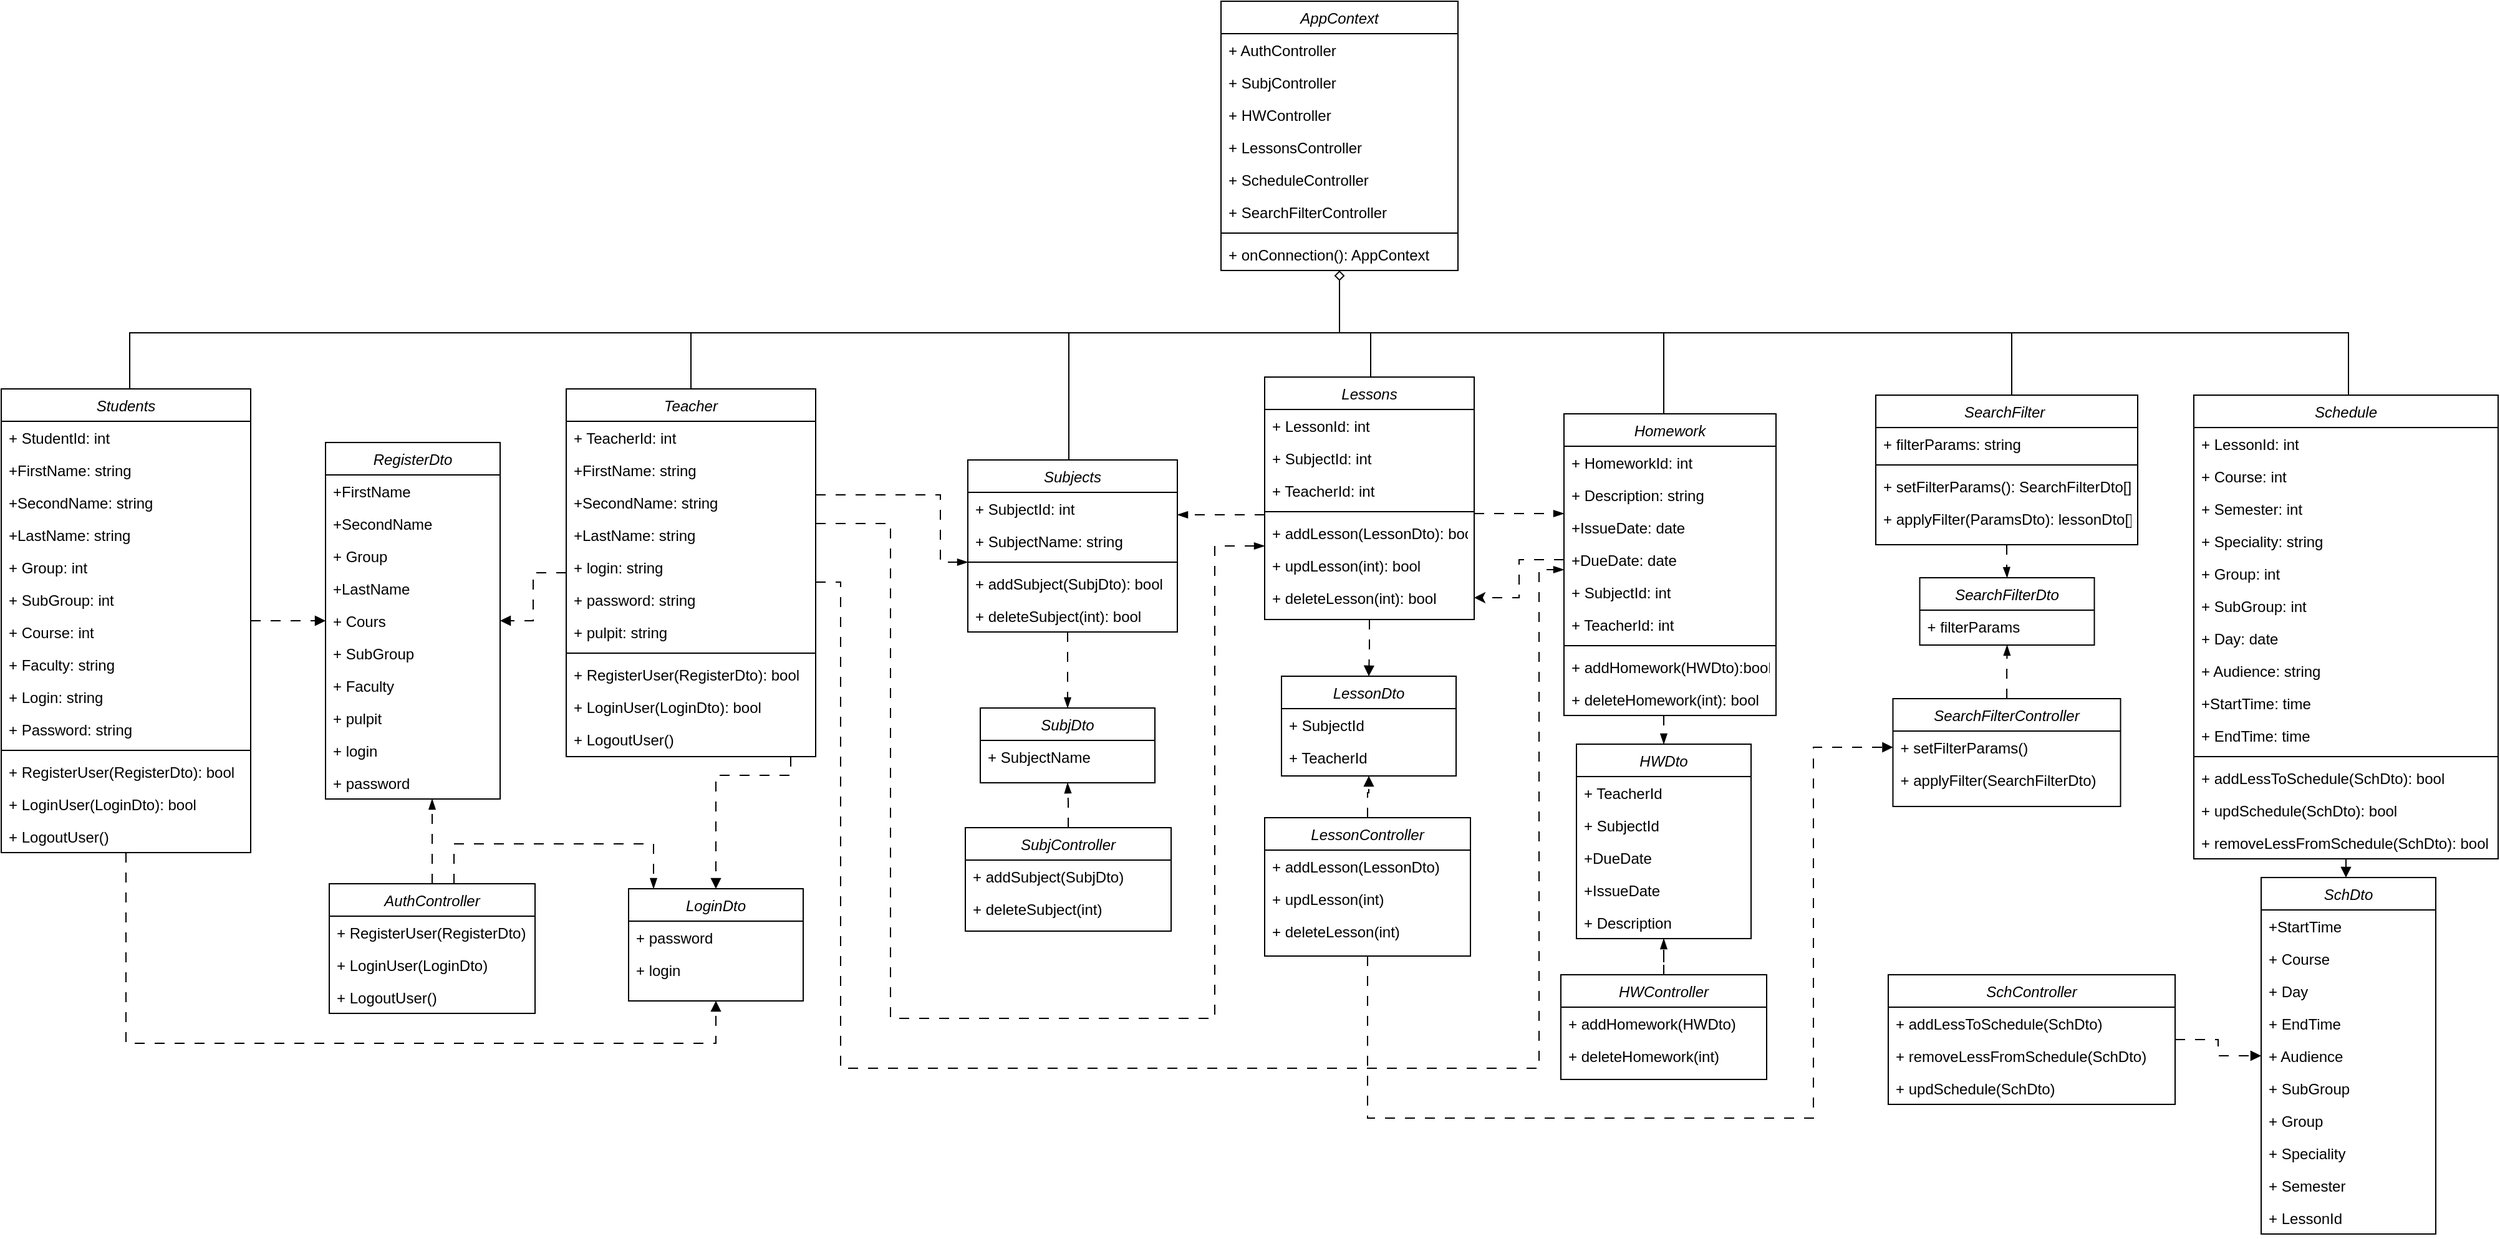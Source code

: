 <mxfile version="22.1.4" type="device">
  <diagram id="C5RBs43oDa-KdzZeNtuy" name="Page-1">
    <mxGraphModel dx="3156" dy="1242" grid="1" gridSize="10" guides="1" tooltips="1" connect="1" arrows="1" fold="1" page="1" pageScale="1" pageWidth="827" pageHeight="1169" math="0" shadow="0">
      <root>
        <mxCell id="WIyWlLk6GJQsqaUBKTNV-0" />
        <mxCell id="WIyWlLk6GJQsqaUBKTNV-1" parent="WIyWlLk6GJQsqaUBKTNV-0" />
        <mxCell id="9e8Bjskvt11AX9nZwK6x-1" style="edgeStyle=orthogonalEdgeStyle;rounded=0;orthogonalLoop=1;jettySize=auto;html=1;dashed=1;dashPattern=8 8;endArrow=block;endFill=1;" parent="WIyWlLk6GJQsqaUBKTNV-1" source="9e8Bjskvt11AX9nZwK6x-6" target="9e8Bjskvt11AX9nZwK6x-69" edge="1">
          <mxGeometry relative="1" as="geometry">
            <Array as="points">
              <mxPoint x="120" y="785" />
              <mxPoint x="60" y="785" />
            </Array>
          </mxGeometry>
        </mxCell>
        <mxCell id="9e8Bjskvt11AX9nZwK6x-2" style="edgeStyle=orthogonalEdgeStyle;rounded=0;orthogonalLoop=1;jettySize=auto;html=1;dashed=1;dashPattern=8 8;endArrow=block;endFill=1;" parent="WIyWlLk6GJQsqaUBKTNV-1" source="9e8Bjskvt11AX9nZwK6x-6" target="9e8Bjskvt11AX9nZwK6x-72" edge="1">
          <mxGeometry relative="1" as="geometry">
            <mxPoint x="-60" y="667.5" as="sourcePoint" />
            <mxPoint x="-140" y="634.5" as="targetPoint" />
            <Array as="points" />
          </mxGeometry>
        </mxCell>
        <mxCell id="9e8Bjskvt11AX9nZwK6x-3" style="edgeStyle=orthogonalEdgeStyle;rounded=0;orthogonalLoop=1;jettySize=auto;html=1;endArrow=blockThin;endFill=1;dashed=1;dashPattern=8 8;" parent="WIyWlLk6GJQsqaUBKTNV-1" source="9e8Bjskvt11AX9nZwK6x-6" target="f-uI2OmXi43bvdwPNZYD-76" edge="1">
          <mxGeometry relative="1" as="geometry">
            <Array as="points">
              <mxPoint x="200" y="583" />
              <mxPoint x="200" y="980" />
              <mxPoint x="460" y="980" />
              <mxPoint x="460" y="601" />
            </Array>
            <mxPoint x="480" y="601.0" as="targetPoint" />
          </mxGeometry>
        </mxCell>
        <mxCell id="9e8Bjskvt11AX9nZwK6x-4" style="edgeStyle=orthogonalEdgeStyle;rounded=0;orthogonalLoop=1;jettySize=auto;html=1;endArrow=blockThin;endFill=1;dashed=1;dashPattern=8 8;" parent="WIyWlLk6GJQsqaUBKTNV-1" source="9e8Bjskvt11AX9nZwK6x-6" target="9e8Bjskvt11AX9nZwK6x-47" edge="1">
          <mxGeometry relative="1" as="geometry">
            <Array as="points">
              <mxPoint x="240" y="560" />
              <mxPoint x="240" y="614" />
            </Array>
          </mxGeometry>
        </mxCell>
        <mxCell id="9e8Bjskvt11AX9nZwK6x-5" style="edgeStyle=orthogonalEdgeStyle;rounded=0;orthogonalLoop=1;jettySize=auto;html=1;endArrow=blockThin;endFill=1;dashed=1;dashPattern=8 8;" parent="WIyWlLk6GJQsqaUBKTNV-1" source="9e8Bjskvt11AX9nZwK6x-6" target="9e8Bjskvt11AX9nZwK6x-26" edge="1">
          <mxGeometry relative="1" as="geometry">
            <Array as="points">
              <mxPoint x="160" y="630" />
              <mxPoint x="160" y="1020" />
              <mxPoint x="720" y="1020" />
              <mxPoint x="720" y="620" />
            </Array>
          </mxGeometry>
        </mxCell>
        <mxCell id="9e8Bjskvt11AX9nZwK6x-6" value="Teacher" style="swimlane;fontStyle=2;align=center;verticalAlign=top;childLayout=stackLayout;horizontal=1;startSize=26;horizontalStack=0;resizeParent=1;resizeLast=0;collapsible=1;marginBottom=0;rounded=0;shadow=0;strokeWidth=1;" parent="WIyWlLk6GJQsqaUBKTNV-1" vertex="1">
          <mxGeometry x="-60" y="475" width="200" height="295" as="geometry">
            <mxRectangle x="230" y="140" width="160" height="26" as="alternateBounds" />
          </mxGeometry>
        </mxCell>
        <mxCell id="9e8Bjskvt11AX9nZwK6x-7" value="+ TeacherId: int" style="text;align=left;verticalAlign=top;spacingLeft=4;spacingRight=4;overflow=hidden;rotatable=0;points=[[0,0.5],[1,0.5]];portConstraint=eastwest;" parent="9e8Bjskvt11AX9nZwK6x-6" vertex="1">
          <mxGeometry y="26" width="200" height="26" as="geometry" />
        </mxCell>
        <mxCell id="f-uI2OmXi43bvdwPNZYD-0" value="+FirstName: string" style="text;align=left;verticalAlign=top;spacingLeft=4;spacingRight=4;overflow=hidden;rotatable=0;points=[[0,0.5],[1,0.5]];portConstraint=eastwest;" parent="9e8Bjskvt11AX9nZwK6x-6" vertex="1">
          <mxGeometry y="52" width="200" height="26" as="geometry" />
        </mxCell>
        <mxCell id="9e8Bjskvt11AX9nZwK6x-8" value="+SecondName: string" style="text;align=left;verticalAlign=top;spacingLeft=4;spacingRight=4;overflow=hidden;rotatable=0;points=[[0,0.5],[1,0.5]];portConstraint=eastwest;" parent="9e8Bjskvt11AX9nZwK6x-6" vertex="1">
          <mxGeometry y="78" width="200" height="26" as="geometry" />
        </mxCell>
        <mxCell id="f-uI2OmXi43bvdwPNZYD-1" value="+LastName: string" style="text;align=left;verticalAlign=top;spacingLeft=4;spacingRight=4;overflow=hidden;rotatable=0;points=[[0,0.5],[1,0.5]];portConstraint=eastwest;" parent="9e8Bjskvt11AX9nZwK6x-6" vertex="1">
          <mxGeometry y="104" width="200" height="26" as="geometry" />
        </mxCell>
        <mxCell id="f-uI2OmXi43bvdwPNZYD-2" value="+ login: string" style="text;align=left;verticalAlign=top;spacingLeft=4;spacingRight=4;overflow=hidden;rotatable=0;points=[[0,0.5],[1,0.5]];portConstraint=eastwest;" parent="9e8Bjskvt11AX9nZwK6x-6" vertex="1">
          <mxGeometry y="130" width="200" height="26" as="geometry" />
        </mxCell>
        <mxCell id="9e8Bjskvt11AX9nZwK6x-9" value="+ password: string" style="text;align=left;verticalAlign=top;spacingLeft=4;spacingRight=4;overflow=hidden;rotatable=0;points=[[0,0.5],[1,0.5]];portConstraint=eastwest;rounded=0;shadow=0;html=0;" parent="9e8Bjskvt11AX9nZwK6x-6" vertex="1">
          <mxGeometry y="156" width="200" height="26" as="geometry" />
        </mxCell>
        <mxCell id="f-uI2OmXi43bvdwPNZYD-74" value="+ pulpit: string" style="text;align=left;verticalAlign=top;spacingLeft=4;spacingRight=4;overflow=hidden;rotatable=0;points=[[0,0.5],[1,0.5]];portConstraint=eastwest;rounded=0;shadow=0;html=0;" parent="9e8Bjskvt11AX9nZwK6x-6" vertex="1">
          <mxGeometry y="182" width="200" height="26" as="geometry" />
        </mxCell>
        <mxCell id="9e8Bjskvt11AX9nZwK6x-11" value="" style="line;html=1;strokeWidth=1;align=left;verticalAlign=middle;spacingTop=-1;spacingLeft=3;spacingRight=3;rotatable=0;labelPosition=right;points=[];portConstraint=eastwest;" parent="9e8Bjskvt11AX9nZwK6x-6" vertex="1">
          <mxGeometry y="208" width="200" height="8" as="geometry" />
        </mxCell>
        <mxCell id="9e8Bjskvt11AX9nZwK6x-12" value="+ RegisterUser(RegisterDto): bool" style="text;align=left;verticalAlign=top;spacingLeft=4;spacingRight=4;overflow=hidden;rotatable=0;points=[[0,0.5],[1,0.5]];portConstraint=eastwest;" parent="9e8Bjskvt11AX9nZwK6x-6" vertex="1">
          <mxGeometry y="216" width="200" height="26" as="geometry" />
        </mxCell>
        <mxCell id="9e8Bjskvt11AX9nZwK6x-13" value="+ LoginUser(LoginDto): bool" style="text;align=left;verticalAlign=top;spacingLeft=4;spacingRight=4;overflow=hidden;rotatable=0;points=[[0,0.5],[1,0.5]];portConstraint=eastwest;" parent="9e8Bjskvt11AX9nZwK6x-6" vertex="1">
          <mxGeometry y="242" width="200" height="26" as="geometry" />
        </mxCell>
        <mxCell id="9e8Bjskvt11AX9nZwK6x-14" value="+ LogoutUser()" style="text;align=left;verticalAlign=top;spacingLeft=4;spacingRight=4;overflow=hidden;rotatable=0;points=[[0,0.5],[1,0.5]];portConstraint=eastwest;" parent="9e8Bjskvt11AX9nZwK6x-6" vertex="1">
          <mxGeometry y="268" width="200" height="26" as="geometry" />
        </mxCell>
        <mxCell id="9e8Bjskvt11AX9nZwK6x-15" style="edgeStyle=orthogonalEdgeStyle;rounded=0;orthogonalLoop=1;jettySize=auto;html=1;endArrow=blockThin;endFill=1;dashed=1;dashPattern=8 8;" parent="WIyWlLk6GJQsqaUBKTNV-1" edge="1">
          <mxGeometry relative="1" as="geometry">
            <mxPoint x="1035" y="670" as="sourcePoint" />
          </mxGeometry>
        </mxCell>
        <mxCell id="9e8Bjskvt11AX9nZwK6x-25" style="edgeStyle=orthogonalEdgeStyle;rounded=0;orthogonalLoop=1;jettySize=auto;html=1;endArrow=blockThin;endFill=1;dashed=1;dashPattern=8 8;" parent="WIyWlLk6GJQsqaUBKTNV-1" source="9e8Bjskvt11AX9nZwK6x-26" target="9e8Bjskvt11AX9nZwK6x-101" edge="1">
          <mxGeometry relative="1" as="geometry">
            <Array as="points">
              <mxPoint x="820" y="750" />
              <mxPoint x="820" y="750" />
            </Array>
          </mxGeometry>
        </mxCell>
        <mxCell id="9e8Bjskvt11AX9nZwK6x-26" value="Homework" style="swimlane;fontStyle=2;align=center;verticalAlign=top;childLayout=stackLayout;horizontal=1;startSize=26;horizontalStack=0;resizeParent=1;resizeLast=0;collapsible=1;marginBottom=0;rounded=0;shadow=0;strokeWidth=1;" parent="WIyWlLk6GJQsqaUBKTNV-1" vertex="1">
          <mxGeometry x="740" y="495" width="170" height="242" as="geometry">
            <mxRectangle x="340" y="380" width="170" height="26" as="alternateBounds" />
          </mxGeometry>
        </mxCell>
        <mxCell id="9e8Bjskvt11AX9nZwK6x-27" value="+ HomeworkId: int" style="text;align=left;verticalAlign=top;spacingLeft=4;spacingRight=4;overflow=hidden;rotatable=0;points=[[0,0.5],[1,0.5]];portConstraint=eastwest;" parent="9e8Bjskvt11AX9nZwK6x-26" vertex="1">
          <mxGeometry y="26" width="170" height="26" as="geometry" />
        </mxCell>
        <mxCell id="f-uI2OmXi43bvdwPNZYD-21" value="+ Description: string" style="text;align=left;verticalAlign=top;spacingLeft=4;spacingRight=4;overflow=hidden;rotatable=0;points=[[0,0.5],[1,0.5]];portConstraint=eastwest;rounded=0;shadow=0;html=0;" parent="9e8Bjskvt11AX9nZwK6x-26" vertex="1">
          <mxGeometry y="52" width="170" height="26" as="geometry" />
        </mxCell>
        <mxCell id="9e8Bjskvt11AX9nZwK6x-29" value="+IssueDate: date" style="text;align=left;verticalAlign=top;spacingLeft=4;spacingRight=4;overflow=hidden;rotatable=0;points=[[0,0.5],[1,0.5]];portConstraint=eastwest;rounded=0;shadow=0;html=0;" parent="9e8Bjskvt11AX9nZwK6x-26" vertex="1">
          <mxGeometry y="78" width="170" height="26" as="geometry" />
        </mxCell>
        <mxCell id="9e8Bjskvt11AX9nZwK6x-30" value="+DueDate: date" style="text;align=left;verticalAlign=top;spacingLeft=4;spacingRight=4;overflow=hidden;rotatable=0;points=[[0,0.5],[1,0.5]];portConstraint=eastwest;" parent="9e8Bjskvt11AX9nZwK6x-26" vertex="1">
          <mxGeometry y="104" width="170" height="26" as="geometry" />
        </mxCell>
        <mxCell id="f-uI2OmXi43bvdwPNZYD-22" value="+ SubjectId: int" style="text;align=left;verticalAlign=top;spacingLeft=4;spacingRight=4;overflow=hidden;rotatable=0;points=[[0,0.5],[1,0.5]];portConstraint=eastwest;" parent="9e8Bjskvt11AX9nZwK6x-26" vertex="1">
          <mxGeometry y="130" width="170" height="26" as="geometry" />
        </mxCell>
        <mxCell id="f-uI2OmXi43bvdwPNZYD-23" value="+ TeacherId: int" style="text;align=left;verticalAlign=top;spacingLeft=4;spacingRight=4;overflow=hidden;rotatable=0;points=[[0,0.5],[1,0.5]];portConstraint=eastwest;" parent="9e8Bjskvt11AX9nZwK6x-26" vertex="1">
          <mxGeometry y="156" width="170" height="26" as="geometry" />
        </mxCell>
        <mxCell id="9e8Bjskvt11AX9nZwK6x-31" value="" style="line;html=1;strokeWidth=1;align=left;verticalAlign=middle;spacingTop=-1;spacingLeft=3;spacingRight=3;rotatable=0;labelPosition=right;points=[];portConstraint=eastwest;" parent="9e8Bjskvt11AX9nZwK6x-26" vertex="1">
          <mxGeometry y="182" width="170" height="8" as="geometry" />
        </mxCell>
        <mxCell id="9e8Bjskvt11AX9nZwK6x-32" value="+ addHomework(HWDto):bool" style="text;align=left;verticalAlign=top;spacingLeft=4;spacingRight=4;overflow=hidden;rotatable=0;points=[[0,0.5],[1,0.5]];portConstraint=eastwest;" parent="9e8Bjskvt11AX9nZwK6x-26" vertex="1">
          <mxGeometry y="190" width="170" height="26" as="geometry" />
        </mxCell>
        <mxCell id="9e8Bjskvt11AX9nZwK6x-33" value="+ deleteHomework(int): bool" style="text;align=left;verticalAlign=top;spacingLeft=4;spacingRight=4;overflow=hidden;rotatable=0;points=[[0,0.5],[1,0.5]];portConstraint=eastwest;" parent="9e8Bjskvt11AX9nZwK6x-26" vertex="1">
          <mxGeometry y="216" width="170" height="26" as="geometry" />
        </mxCell>
        <mxCell id="9e8Bjskvt11AX9nZwK6x-35" style="edgeStyle=orthogonalEdgeStyle;rounded=0;orthogonalLoop=1;jettySize=auto;html=1;endArrow=blockThin;endFill=1;dashed=1;dashPattern=8 8;" parent="WIyWlLk6GJQsqaUBKTNV-1" source="f-uI2OmXi43bvdwPNZYD-76" target="9e8Bjskvt11AX9nZwK6x-26" edge="1">
          <mxGeometry relative="1" as="geometry">
            <Array as="points">
              <mxPoint x="720" y="575" />
              <mxPoint x="720" y="575" />
            </Array>
            <mxPoint x="690" y="550" as="sourcePoint" />
          </mxGeometry>
        </mxCell>
        <mxCell id="9e8Bjskvt11AX9nZwK6x-36" style="edgeStyle=orthogonalEdgeStyle;rounded=0;orthogonalLoop=1;jettySize=auto;html=1;endArrow=blockThin;endFill=1;dashed=1;dashPattern=8 8;" parent="WIyWlLk6GJQsqaUBKTNV-1" source="f-uI2OmXi43bvdwPNZYD-76" target="9e8Bjskvt11AX9nZwK6x-47" edge="1">
          <mxGeometry relative="1" as="geometry">
            <Array as="points">
              <mxPoint x="450" y="576" />
              <mxPoint x="450" y="576" />
            </Array>
            <mxPoint x="480" y="550" as="sourcePoint" />
          </mxGeometry>
        </mxCell>
        <mxCell id="9e8Bjskvt11AX9nZwK6x-46" style="edgeStyle=orthogonalEdgeStyle;rounded=0;orthogonalLoop=1;jettySize=auto;html=1;endArrow=blockThin;endFill=1;dashed=1;dashPattern=8 8;" parent="WIyWlLk6GJQsqaUBKTNV-1" source="9e8Bjskvt11AX9nZwK6x-47" target="9e8Bjskvt11AX9nZwK6x-109" edge="1">
          <mxGeometry relative="1" as="geometry">
            <Array as="points">
              <mxPoint x="342" y="710" />
              <mxPoint x="342" y="710" />
            </Array>
          </mxGeometry>
        </mxCell>
        <mxCell id="9e8Bjskvt11AX9nZwK6x-47" value="Subjects" style="swimlane;fontStyle=2;align=center;verticalAlign=top;childLayout=stackLayout;horizontal=1;startSize=26;horizontalStack=0;resizeParent=1;resizeLast=0;collapsible=1;marginBottom=0;rounded=0;shadow=0;strokeWidth=1;" parent="WIyWlLk6GJQsqaUBKTNV-1" vertex="1">
          <mxGeometry x="262" y="532" width="168" height="138" as="geometry">
            <mxRectangle x="340" y="380" width="170" height="26" as="alternateBounds" />
          </mxGeometry>
        </mxCell>
        <mxCell id="9e8Bjskvt11AX9nZwK6x-48" value="+ SubjectId: int" style="text;align=left;verticalAlign=top;spacingLeft=4;spacingRight=4;overflow=hidden;rotatable=0;points=[[0,0.5],[1,0.5]];portConstraint=eastwest;" parent="9e8Bjskvt11AX9nZwK6x-47" vertex="1">
          <mxGeometry y="26" width="168" height="26" as="geometry" />
        </mxCell>
        <mxCell id="9e8Bjskvt11AX9nZwK6x-49" value="+ SubjectName: string" style="text;align=left;verticalAlign=top;spacingLeft=4;spacingRight=4;overflow=hidden;rotatable=0;points=[[0,0.5],[1,0.5]];portConstraint=eastwest;rounded=0;shadow=0;html=0;" parent="9e8Bjskvt11AX9nZwK6x-47" vertex="1">
          <mxGeometry y="52" width="168" height="26" as="geometry" />
        </mxCell>
        <mxCell id="9e8Bjskvt11AX9nZwK6x-51" value="" style="line;html=1;strokeWidth=1;align=left;verticalAlign=middle;spacingTop=-1;spacingLeft=3;spacingRight=3;rotatable=0;labelPosition=right;points=[];portConstraint=eastwest;" parent="9e8Bjskvt11AX9nZwK6x-47" vertex="1">
          <mxGeometry y="78" width="168" height="8" as="geometry" />
        </mxCell>
        <mxCell id="9e8Bjskvt11AX9nZwK6x-52" value="+ addSubject(SubjDto): bool" style="text;align=left;verticalAlign=top;spacingLeft=4;spacingRight=4;overflow=hidden;rotatable=0;points=[[0,0.5],[1,0.5]];portConstraint=eastwest;" parent="9e8Bjskvt11AX9nZwK6x-47" vertex="1">
          <mxGeometry y="86" width="168" height="26" as="geometry" />
        </mxCell>
        <mxCell id="9e8Bjskvt11AX9nZwK6x-53" value="+ deleteSubject(int): bool" style="text;align=left;verticalAlign=top;spacingLeft=4;spacingRight=4;overflow=hidden;rotatable=0;points=[[0,0.5],[1,0.5]];portConstraint=eastwest;" parent="9e8Bjskvt11AX9nZwK6x-47" vertex="1">
          <mxGeometry y="112" width="168" height="26" as="geometry" />
        </mxCell>
        <mxCell id="9e8Bjskvt11AX9nZwK6x-54" style="edgeStyle=orthogonalEdgeStyle;rounded=0;orthogonalLoop=1;jettySize=auto;html=1;endArrow=blockThin;endFill=1;dashed=1;dashPattern=8 8;" parent="WIyWlLk6GJQsqaUBKTNV-1" source="9e8Bjskvt11AX9nZwK6x-55" target="9e8Bjskvt11AX9nZwK6x-128" edge="1">
          <mxGeometry relative="1" as="geometry" />
        </mxCell>
        <mxCell id="9e8Bjskvt11AX9nZwK6x-55" value="SearchFilter " style="swimlane;fontStyle=2;align=center;verticalAlign=top;childLayout=stackLayout;horizontal=1;startSize=26;horizontalStack=0;resizeParent=1;resizeLast=0;collapsible=1;marginBottom=0;rounded=0;shadow=0;strokeWidth=1;" parent="WIyWlLk6GJQsqaUBKTNV-1" vertex="1">
          <mxGeometry x="990" y="480" width="210" height="120" as="geometry">
            <mxRectangle x="130" y="380" width="160" height="26" as="alternateBounds" />
          </mxGeometry>
        </mxCell>
        <mxCell id="9e8Bjskvt11AX9nZwK6x-56" value="+ filterParams: string" style="text;align=left;verticalAlign=top;spacingLeft=4;spacingRight=4;overflow=hidden;rotatable=0;points=[[0,0.5],[1,0.5]];portConstraint=eastwest;" parent="9e8Bjskvt11AX9nZwK6x-55" vertex="1">
          <mxGeometry y="26" width="210" height="26" as="geometry" />
        </mxCell>
        <mxCell id="9e8Bjskvt11AX9nZwK6x-57" value="" style="line;html=1;strokeWidth=1;align=left;verticalAlign=middle;spacingTop=-1;spacingLeft=3;spacingRight=3;rotatable=0;labelPosition=right;points=[];portConstraint=eastwest;" parent="9e8Bjskvt11AX9nZwK6x-55" vertex="1">
          <mxGeometry y="52" width="210" height="8" as="geometry" />
        </mxCell>
        <mxCell id="9e8Bjskvt11AX9nZwK6x-58" value="+ setFilterParams(): SearchFilterDto[]" style="text;align=left;verticalAlign=top;spacingLeft=4;spacingRight=4;overflow=hidden;rotatable=0;points=[[0,0.5],[1,0.5]];portConstraint=eastwest;fontStyle=0" parent="9e8Bjskvt11AX9nZwK6x-55" vertex="1">
          <mxGeometry y="60" width="210" height="26" as="geometry" />
        </mxCell>
        <mxCell id="9e8Bjskvt11AX9nZwK6x-59" value="+ applyFilter(ParamsDto): lessonDto[]" style="text;align=left;verticalAlign=top;spacingLeft=4;spacingRight=4;overflow=hidden;rotatable=0;points=[[0,0.5],[1,0.5]];portConstraint=eastwest;" parent="9e8Bjskvt11AX9nZwK6x-55" vertex="1">
          <mxGeometry y="86" width="210" height="26" as="geometry" />
        </mxCell>
        <mxCell id="9e8Bjskvt11AX9nZwK6x-63" style="edgeStyle=orthogonalEdgeStyle;rounded=0;orthogonalLoop=1;jettySize=auto;html=1;endArrow=blockThin;endFill=1;dashed=1;dashPattern=8 8;" parent="WIyWlLk6GJQsqaUBKTNV-1" source="9e8Bjskvt11AX9nZwK6x-65" target="9e8Bjskvt11AX9nZwK6x-72" edge="1">
          <mxGeometry relative="1" as="geometry">
            <Array as="points">
              <mxPoint x="-210" y="730" />
              <mxPoint x="-210" y="730" />
            </Array>
          </mxGeometry>
        </mxCell>
        <mxCell id="9e8Bjskvt11AX9nZwK6x-64" style="edgeStyle=orthogonalEdgeStyle;rounded=0;orthogonalLoop=1;jettySize=auto;html=1;endArrow=blockThin;endFill=1;dashed=1;dashPattern=8 8;" parent="WIyWlLk6GJQsqaUBKTNV-1" source="9e8Bjskvt11AX9nZwK6x-65" target="9e8Bjskvt11AX9nZwK6x-69" edge="1">
          <mxGeometry relative="1" as="geometry">
            <Array as="points">
              <mxPoint x="-150" y="840" />
              <mxPoint x="10" y="840" />
            </Array>
          </mxGeometry>
        </mxCell>
        <mxCell id="9e8Bjskvt11AX9nZwK6x-65" value="AuthController" style="swimlane;fontStyle=2;align=center;verticalAlign=top;childLayout=stackLayout;horizontal=1;startSize=26;horizontalStack=0;resizeParent=1;resizeLast=0;collapsible=1;marginBottom=0;rounded=0;shadow=0;strokeWidth=1;" parent="WIyWlLk6GJQsqaUBKTNV-1" vertex="1">
          <mxGeometry x="-250" y="872" width="165" height="104" as="geometry">
            <mxRectangle x="230" y="140" width="160" height="26" as="alternateBounds" />
          </mxGeometry>
        </mxCell>
        <mxCell id="9e8Bjskvt11AX9nZwK6x-66" value="+ RegisterUser(RegisterDto)" style="text;align=left;verticalAlign=top;spacingLeft=4;spacingRight=4;overflow=hidden;rotatable=0;points=[[0,0.5],[1,0.5]];portConstraint=eastwest;" parent="9e8Bjskvt11AX9nZwK6x-65" vertex="1">
          <mxGeometry y="26" width="165" height="26" as="geometry" />
        </mxCell>
        <mxCell id="9e8Bjskvt11AX9nZwK6x-67" value="+ LoginUser(LoginDto)" style="text;align=left;verticalAlign=top;spacingLeft=4;spacingRight=4;overflow=hidden;rotatable=0;points=[[0,0.5],[1,0.5]];portConstraint=eastwest;" parent="9e8Bjskvt11AX9nZwK6x-65" vertex="1">
          <mxGeometry y="52" width="165" height="26" as="geometry" />
        </mxCell>
        <mxCell id="9e8Bjskvt11AX9nZwK6x-68" value="+ LogoutUser()" style="text;align=left;verticalAlign=top;spacingLeft=4;spacingRight=4;overflow=hidden;rotatable=0;points=[[0,0.5],[1,0.5]];portConstraint=eastwest;" parent="9e8Bjskvt11AX9nZwK6x-65" vertex="1">
          <mxGeometry y="78" width="165" height="26" as="geometry" />
        </mxCell>
        <mxCell id="9e8Bjskvt11AX9nZwK6x-69" value="LoginDto" style="swimlane;fontStyle=2;align=center;verticalAlign=top;childLayout=stackLayout;horizontal=1;startSize=26;horizontalStack=0;resizeParent=1;resizeLast=0;collapsible=1;marginBottom=0;rounded=0;shadow=0;strokeWidth=1;" parent="WIyWlLk6GJQsqaUBKTNV-1" vertex="1">
          <mxGeometry x="-10" y="876" width="140" height="90" as="geometry">
            <mxRectangle x="230" y="140" width="160" height="26" as="alternateBounds" />
          </mxGeometry>
        </mxCell>
        <mxCell id="9e8Bjskvt11AX9nZwK6x-70" value="+ password" style="text;align=left;verticalAlign=top;spacingLeft=4;spacingRight=4;overflow=hidden;rotatable=0;points=[[0,0.5],[1,0.5]];portConstraint=eastwest;rounded=0;shadow=0;html=0;" parent="9e8Bjskvt11AX9nZwK6x-69" vertex="1">
          <mxGeometry y="26" width="140" height="26" as="geometry" />
        </mxCell>
        <mxCell id="9e8Bjskvt11AX9nZwK6x-71" value="+ login" style="text;align=left;verticalAlign=top;spacingLeft=4;spacingRight=4;overflow=hidden;rotatable=0;points=[[0,0.5],[1,0.5]];portConstraint=eastwest;" parent="9e8Bjskvt11AX9nZwK6x-69" vertex="1">
          <mxGeometry y="52" width="140" height="26" as="geometry" />
        </mxCell>
        <mxCell id="9e8Bjskvt11AX9nZwK6x-72" value="RegisterDto" style="swimlane;fontStyle=2;align=center;verticalAlign=top;childLayout=stackLayout;horizontal=1;startSize=26;horizontalStack=0;resizeParent=1;resizeLast=0;collapsible=1;marginBottom=0;rounded=0;shadow=0;strokeWidth=1;" parent="WIyWlLk6GJQsqaUBKTNV-1" vertex="1">
          <mxGeometry x="-253" y="518" width="140" height="286" as="geometry">
            <mxRectangle x="230" y="140" width="160" height="26" as="alternateBounds" />
          </mxGeometry>
        </mxCell>
        <mxCell id="f-uI2OmXi43bvdwPNZYD-3" value="+FirstName" style="text;align=left;verticalAlign=top;spacingLeft=4;spacingRight=4;overflow=hidden;rotatable=0;points=[[0,0.5],[1,0.5]];portConstraint=eastwest;" parent="9e8Bjskvt11AX9nZwK6x-72" vertex="1">
          <mxGeometry y="26" width="140" height="26" as="geometry" />
        </mxCell>
        <mxCell id="f-uI2OmXi43bvdwPNZYD-4" value="+SecondName" style="text;align=left;verticalAlign=top;spacingLeft=4;spacingRight=4;overflow=hidden;rotatable=0;points=[[0,0.5],[1,0.5]];portConstraint=eastwest;" parent="9e8Bjskvt11AX9nZwK6x-72" vertex="1">
          <mxGeometry y="52" width="140" height="26" as="geometry" />
        </mxCell>
        <mxCell id="f-uI2OmXi43bvdwPNZYD-60" value="+ Group" style="text;align=left;verticalAlign=top;spacingLeft=4;spacingRight=4;overflow=hidden;rotatable=0;points=[[0,0.5],[1,0.5]];portConstraint=eastwest;rounded=0;shadow=0;html=0;" parent="9e8Bjskvt11AX9nZwK6x-72" vertex="1">
          <mxGeometry y="78" width="140" height="26" as="geometry" />
        </mxCell>
        <mxCell id="f-uI2OmXi43bvdwPNZYD-5" value="+LastName" style="text;align=left;verticalAlign=top;spacingLeft=4;spacingRight=4;overflow=hidden;rotatable=0;points=[[0,0.5],[1,0.5]];portConstraint=eastwest;" parent="9e8Bjskvt11AX9nZwK6x-72" vertex="1">
          <mxGeometry y="104" width="140" height="26" as="geometry" />
        </mxCell>
        <mxCell id="f-uI2OmXi43bvdwPNZYD-57" value="+ Cours" style="text;align=left;verticalAlign=top;spacingLeft=4;spacingRight=4;overflow=hidden;rotatable=0;points=[[0,0.5],[1,0.5]];portConstraint=eastwest;rounded=0;shadow=0;html=0;" parent="9e8Bjskvt11AX9nZwK6x-72" vertex="1">
          <mxGeometry y="130" width="140" height="26" as="geometry" />
        </mxCell>
        <mxCell id="f-uI2OmXi43bvdwPNZYD-155" value="+ SubGroup" style="text;align=left;verticalAlign=top;spacingLeft=4;spacingRight=4;overflow=hidden;rotatable=0;points=[[0,0.5],[1,0.5]];portConstraint=eastwest;rounded=0;shadow=0;html=0;" parent="9e8Bjskvt11AX9nZwK6x-72" vertex="1">
          <mxGeometry y="156" width="140" height="26" as="geometry" />
        </mxCell>
        <mxCell id="f-uI2OmXi43bvdwPNZYD-58" value="+ Faculty" style="text;align=left;verticalAlign=top;spacingLeft=4;spacingRight=4;overflow=hidden;rotatable=0;points=[[0,0.5],[1,0.5]];portConstraint=eastwest;rounded=0;shadow=0;html=0;" parent="9e8Bjskvt11AX9nZwK6x-72" vertex="1">
          <mxGeometry y="182" width="140" height="26" as="geometry" />
        </mxCell>
        <mxCell id="f-uI2OmXi43bvdwPNZYD-75" value="+ pulpit" style="text;align=left;verticalAlign=top;spacingLeft=4;spacingRight=4;overflow=hidden;rotatable=0;points=[[0,0.5],[1,0.5]];portConstraint=eastwest;rounded=0;shadow=0;html=0;" parent="9e8Bjskvt11AX9nZwK6x-72" vertex="1">
          <mxGeometry y="208" width="140" height="26" as="geometry" />
        </mxCell>
        <mxCell id="9e8Bjskvt11AX9nZwK6x-74" value="+ login" style="text;align=left;verticalAlign=top;spacingLeft=4;spacingRight=4;overflow=hidden;rotatable=0;points=[[0,0.5],[1,0.5]];portConstraint=eastwest;" parent="9e8Bjskvt11AX9nZwK6x-72" vertex="1">
          <mxGeometry y="234" width="140" height="26" as="geometry" />
        </mxCell>
        <mxCell id="9e8Bjskvt11AX9nZwK6x-73" value="+ password" style="text;align=left;verticalAlign=top;spacingLeft=4;spacingRight=4;overflow=hidden;rotatable=0;points=[[0,0.5],[1,0.5]];portConstraint=eastwest;rounded=0;shadow=0;html=0;" parent="9e8Bjskvt11AX9nZwK6x-72" vertex="1">
          <mxGeometry y="260" width="140" height="26" as="geometry" />
        </mxCell>
        <mxCell id="9e8Bjskvt11AX9nZwK6x-75" style="edgeStyle=orthogonalEdgeStyle;rounded=0;orthogonalLoop=1;jettySize=auto;html=1;startArrow=diamond;startFill=0;endArrow=none;endFill=0;" parent="WIyWlLk6GJQsqaUBKTNV-1" source="9e8Bjskvt11AX9nZwK6x-84" target="9e8Bjskvt11AX9nZwK6x-6" edge="1">
          <mxGeometry relative="1" as="geometry">
            <mxPoint x="130" y="378.649" as="targetPoint" />
            <Array as="points">
              <mxPoint x="560" y="430" />
              <mxPoint x="40" y="430" />
            </Array>
          </mxGeometry>
        </mxCell>
        <mxCell id="9e8Bjskvt11AX9nZwK6x-76" value="AppContext" style="swimlane;fontStyle=2;align=center;verticalAlign=top;childLayout=stackLayout;horizontal=1;startSize=26;horizontalStack=0;resizeParent=1;resizeLast=0;collapsible=1;marginBottom=0;rounded=0;shadow=0;strokeWidth=1;" parent="WIyWlLk6GJQsqaUBKTNV-1" vertex="1">
          <mxGeometry x="465" y="164" width="190" height="216" as="geometry">
            <mxRectangle x="130" y="380" width="160" height="26" as="alternateBounds" />
          </mxGeometry>
        </mxCell>
        <mxCell id="9e8Bjskvt11AX9nZwK6x-77" value="+ AuthController" style="text;align=left;verticalAlign=top;spacingLeft=4;spacingRight=4;overflow=hidden;rotatable=0;points=[[0,0.5],[1,0.5]];portConstraint=eastwest;" parent="9e8Bjskvt11AX9nZwK6x-76" vertex="1">
          <mxGeometry y="26" width="190" height="26" as="geometry" />
        </mxCell>
        <mxCell id="9e8Bjskvt11AX9nZwK6x-78" value="+ SubjController" style="text;align=left;verticalAlign=top;spacingLeft=4;spacingRight=4;overflow=hidden;rotatable=0;points=[[0,0.5],[1,0.5]];portConstraint=eastwest;" parent="9e8Bjskvt11AX9nZwK6x-76" vertex="1">
          <mxGeometry y="52" width="190" height="26" as="geometry" />
        </mxCell>
        <mxCell id="9e8Bjskvt11AX9nZwK6x-80" value="+ HWController" style="text;align=left;verticalAlign=top;spacingLeft=4;spacingRight=4;overflow=hidden;rotatable=0;points=[[0,0.5],[1,0.5]];portConstraint=eastwest;" parent="9e8Bjskvt11AX9nZwK6x-76" vertex="1">
          <mxGeometry y="78" width="190" height="26" as="geometry" />
        </mxCell>
        <mxCell id="9e8Bjskvt11AX9nZwK6x-81" value="+ LessonsController" style="text;align=left;verticalAlign=top;spacingLeft=4;spacingRight=4;overflow=hidden;rotatable=0;points=[[0,0.5],[1,0.5]];portConstraint=eastwest;" parent="9e8Bjskvt11AX9nZwK6x-76" vertex="1">
          <mxGeometry y="104" width="190" height="26" as="geometry" />
        </mxCell>
        <mxCell id="f-uI2OmXi43bvdwPNZYD-153" value="+ ScheduleController" style="text;align=left;verticalAlign=top;spacingLeft=4;spacingRight=4;overflow=hidden;rotatable=0;points=[[0,0.5],[1,0.5]];portConstraint=eastwest;" parent="9e8Bjskvt11AX9nZwK6x-76" vertex="1">
          <mxGeometry y="130" width="190" height="26" as="geometry" />
        </mxCell>
        <mxCell id="9e8Bjskvt11AX9nZwK6x-82" value="+ SearchFilterController" style="text;align=left;verticalAlign=top;spacingLeft=4;spacingRight=4;overflow=hidden;rotatable=0;points=[[0,0.5],[1,0.5]];portConstraint=eastwest;" parent="9e8Bjskvt11AX9nZwK6x-76" vertex="1">
          <mxGeometry y="156" width="190" height="26" as="geometry" />
        </mxCell>
        <mxCell id="9e8Bjskvt11AX9nZwK6x-83" value="" style="line;html=1;strokeWidth=1;align=left;verticalAlign=middle;spacingTop=-1;spacingLeft=3;spacingRight=3;rotatable=0;labelPosition=right;points=[];portConstraint=eastwest;" parent="9e8Bjskvt11AX9nZwK6x-76" vertex="1">
          <mxGeometry y="182" width="190" height="8" as="geometry" />
        </mxCell>
        <mxCell id="9e8Bjskvt11AX9nZwK6x-84" value="+ onConnection(): AppContext" style="text;align=left;verticalAlign=top;spacingLeft=4;spacingRight=4;overflow=hidden;rotatable=0;points=[[0,0.5],[1,0.5]];portConstraint=eastwest;fontStyle=0" parent="9e8Bjskvt11AX9nZwK6x-76" vertex="1">
          <mxGeometry y="190" width="190" height="26" as="geometry" />
        </mxCell>
        <mxCell id="9e8Bjskvt11AX9nZwK6x-85" value="" style="endArrow=none;html=1;rounded=0;exitX=0.5;exitY=0;exitDx=0;exitDy=0;edgeStyle=orthogonalEdgeStyle;" parent="WIyWlLk6GJQsqaUBKTNV-1" edge="1">
          <mxGeometry width="50" height="50" relative="1" as="geometry">
            <mxPoint x="585" y="466" as="sourcePoint" />
            <mxPoint x="560" y="430" as="targetPoint" />
            <Array as="points">
              <mxPoint x="585" y="430" />
            </Array>
          </mxGeometry>
        </mxCell>
        <mxCell id="9e8Bjskvt11AX9nZwK6x-97" style="edgeStyle=orthogonalEdgeStyle;rounded=0;orthogonalLoop=1;jettySize=auto;html=1;endArrow=blockThin;endFill=1;dashed=1;dashPattern=8 8;" parent="WIyWlLk6GJQsqaUBKTNV-1" source="9e8Bjskvt11AX9nZwK6x-98" target="9e8Bjskvt11AX9nZwK6x-101" edge="1">
          <mxGeometry relative="1" as="geometry" />
        </mxCell>
        <mxCell id="9e8Bjskvt11AX9nZwK6x-98" value="HWController" style="swimlane;fontStyle=2;align=center;verticalAlign=top;childLayout=stackLayout;horizontal=1;startSize=26;horizontalStack=0;resizeParent=1;resizeLast=0;collapsible=1;marginBottom=0;rounded=0;shadow=0;strokeWidth=1;" parent="WIyWlLk6GJQsqaUBKTNV-1" vertex="1">
          <mxGeometry x="737.5" y="945" width="165" height="84" as="geometry">
            <mxRectangle x="230" y="140" width="160" height="26" as="alternateBounds" />
          </mxGeometry>
        </mxCell>
        <mxCell id="f-uI2OmXi43bvdwPNZYD-29" value="+ addHomework(HWDto)" style="text;align=left;verticalAlign=top;spacingLeft=4;spacingRight=4;overflow=hidden;rotatable=0;points=[[0,0.5],[1,0.5]];portConstraint=eastwest;" parent="9e8Bjskvt11AX9nZwK6x-98" vertex="1">
          <mxGeometry y="26" width="165" height="26" as="geometry" />
        </mxCell>
        <mxCell id="f-uI2OmXi43bvdwPNZYD-30" value="+ deleteHomework(int)" style="text;align=left;verticalAlign=top;spacingLeft=4;spacingRight=4;overflow=hidden;rotatable=0;points=[[0,0.5],[1,0.5]];portConstraint=eastwest;" parent="9e8Bjskvt11AX9nZwK6x-98" vertex="1">
          <mxGeometry y="52" width="165" height="26" as="geometry" />
        </mxCell>
        <mxCell id="9e8Bjskvt11AX9nZwK6x-101" value="HWDto" style="swimlane;fontStyle=2;align=center;verticalAlign=top;childLayout=stackLayout;horizontal=1;startSize=26;horizontalStack=0;resizeParent=1;resizeLast=0;collapsible=1;marginBottom=0;rounded=0;shadow=0;strokeWidth=1;" parent="WIyWlLk6GJQsqaUBKTNV-1" vertex="1">
          <mxGeometry x="750" y="760" width="140" height="156" as="geometry">
            <mxRectangle x="230" y="140" width="160" height="26" as="alternateBounds" />
          </mxGeometry>
        </mxCell>
        <mxCell id="f-uI2OmXi43bvdwPNZYD-28" value="+ TeacherId" style="text;align=left;verticalAlign=top;spacingLeft=4;spacingRight=4;overflow=hidden;rotatable=0;points=[[0,0.5],[1,0.5]];portConstraint=eastwest;" parent="9e8Bjskvt11AX9nZwK6x-101" vertex="1">
          <mxGeometry y="26" width="140" height="26" as="geometry" />
        </mxCell>
        <mxCell id="f-uI2OmXi43bvdwPNZYD-27" value="+ SubjectId" style="text;align=left;verticalAlign=top;spacingLeft=4;spacingRight=4;overflow=hidden;rotatable=0;points=[[0,0.5],[1,0.5]];portConstraint=eastwest;" parent="9e8Bjskvt11AX9nZwK6x-101" vertex="1">
          <mxGeometry y="52" width="140" height="26" as="geometry" />
        </mxCell>
        <mxCell id="f-uI2OmXi43bvdwPNZYD-26" value="+DueDate" style="text;align=left;verticalAlign=top;spacingLeft=4;spacingRight=4;overflow=hidden;rotatable=0;points=[[0,0.5],[1,0.5]];portConstraint=eastwest;" parent="9e8Bjskvt11AX9nZwK6x-101" vertex="1">
          <mxGeometry y="78" width="140" height="26" as="geometry" />
        </mxCell>
        <mxCell id="f-uI2OmXi43bvdwPNZYD-25" value="+IssueDate" style="text;align=left;verticalAlign=top;spacingLeft=4;spacingRight=4;overflow=hidden;rotatable=0;points=[[0,0.5],[1,0.5]];portConstraint=eastwest;rounded=0;shadow=0;html=0;" parent="9e8Bjskvt11AX9nZwK6x-101" vertex="1">
          <mxGeometry y="104" width="140" height="26" as="geometry" />
        </mxCell>
        <mxCell id="f-uI2OmXi43bvdwPNZYD-24" value="+ Description" style="text;align=left;verticalAlign=top;spacingLeft=4;spacingRight=4;overflow=hidden;rotatable=0;points=[[0,0.5],[1,0.5]];portConstraint=eastwest;rounded=0;shadow=0;html=0;" parent="9e8Bjskvt11AX9nZwK6x-101" vertex="1">
          <mxGeometry y="130" width="140" height="26" as="geometry" />
        </mxCell>
        <mxCell id="9e8Bjskvt11AX9nZwK6x-105" style="edgeStyle=orthogonalEdgeStyle;rounded=0;orthogonalLoop=1;jettySize=auto;html=1;endArrow=blockThin;endFill=1;dashed=1;dashPattern=8 8;" parent="WIyWlLk6GJQsqaUBKTNV-1" source="9e8Bjskvt11AX9nZwK6x-106" target="9e8Bjskvt11AX9nZwK6x-109" edge="1">
          <mxGeometry relative="1" as="geometry" />
        </mxCell>
        <mxCell id="9e8Bjskvt11AX9nZwK6x-106" value="SubjController" style="swimlane;fontStyle=2;align=center;verticalAlign=top;childLayout=stackLayout;horizontal=1;startSize=26;horizontalStack=0;resizeParent=1;resizeLast=0;collapsible=1;marginBottom=0;rounded=0;shadow=0;strokeWidth=1;" parent="WIyWlLk6GJQsqaUBKTNV-1" vertex="1">
          <mxGeometry x="260" y="827" width="165" height="83" as="geometry">
            <mxRectangle x="230" y="140" width="160" height="26" as="alternateBounds" />
          </mxGeometry>
        </mxCell>
        <mxCell id="f-uI2OmXi43bvdwPNZYD-8" value="+ addSubject(SubjDto)" style="text;align=left;verticalAlign=top;spacingLeft=4;spacingRight=4;overflow=hidden;rotatable=0;points=[[0,0.5],[1,0.5]];portConstraint=eastwest;" parent="9e8Bjskvt11AX9nZwK6x-106" vertex="1">
          <mxGeometry y="26" width="165" height="26" as="geometry" />
        </mxCell>
        <mxCell id="f-uI2OmXi43bvdwPNZYD-9" value="+ deleteSubject(int)" style="text;align=left;verticalAlign=top;spacingLeft=4;spacingRight=4;overflow=hidden;rotatable=0;points=[[0,0.5],[1,0.5]];portConstraint=eastwest;" parent="9e8Bjskvt11AX9nZwK6x-106" vertex="1">
          <mxGeometry y="52" width="165" height="26" as="geometry" />
        </mxCell>
        <mxCell id="9e8Bjskvt11AX9nZwK6x-109" value="SubjDto" style="swimlane;fontStyle=2;align=center;verticalAlign=top;childLayout=stackLayout;horizontal=1;startSize=26;horizontalStack=0;resizeParent=1;resizeLast=0;collapsible=1;marginBottom=0;rounded=0;shadow=0;strokeWidth=1;" parent="WIyWlLk6GJQsqaUBKTNV-1" vertex="1">
          <mxGeometry x="272" y="731" width="140" height="60" as="geometry">
            <mxRectangle x="230" y="140" width="160" height="26" as="alternateBounds" />
          </mxGeometry>
        </mxCell>
        <mxCell id="f-uI2OmXi43bvdwPNZYD-6" value="+ SubjectName" style="text;align=left;verticalAlign=top;spacingLeft=4;spacingRight=4;overflow=hidden;rotatable=0;points=[[0,0.5],[1,0.5]];portConstraint=eastwest;rounded=0;shadow=0;html=0;" parent="9e8Bjskvt11AX9nZwK6x-109" vertex="1">
          <mxGeometry y="26" width="140" height="26" as="geometry" />
        </mxCell>
        <mxCell id="9e8Bjskvt11AX9nZwK6x-113" value="" style="endArrow=none;html=1;rounded=0;exitX=0.5;exitY=0;exitDx=0;exitDy=0;edgeStyle=orthogonalEdgeStyle;" parent="WIyWlLk6GJQsqaUBKTNV-1" source="9e8Bjskvt11AX9nZwK6x-26" edge="1">
          <mxGeometry width="50" height="50" relative="1" as="geometry">
            <mxPoint x="610" y="480" as="sourcePoint" />
            <mxPoint x="585" y="430" as="targetPoint" />
            <Array as="points">
              <mxPoint x="820" y="430" />
            </Array>
          </mxGeometry>
        </mxCell>
        <mxCell id="9e8Bjskvt11AX9nZwK6x-114" value="" style="endArrow=none;html=1;rounded=0;exitX=0.5;exitY=0;exitDx=0;exitDy=0;edgeStyle=orthogonalEdgeStyle;" parent="WIyWlLk6GJQsqaUBKTNV-1" edge="1">
          <mxGeometry width="50" height="50" relative="1" as="geometry">
            <mxPoint x="343" y="532" as="sourcePoint" />
            <mxPoint x="140" y="430" as="targetPoint" />
            <Array as="points">
              <mxPoint x="343" y="430" />
            </Array>
          </mxGeometry>
        </mxCell>
        <mxCell id="9e8Bjskvt11AX9nZwK6x-115" style="edgeStyle=orthogonalEdgeStyle;rounded=0;orthogonalLoop=1;jettySize=auto;html=1;endArrow=blockThin;endFill=1;dashed=1;dashPattern=8 8;" parent="WIyWlLk6GJQsqaUBKTNV-1" edge="1">
          <mxGeometry relative="1" as="geometry">
            <mxPoint x="1036" y="767" as="targetPoint" />
          </mxGeometry>
        </mxCell>
        <mxCell id="9e8Bjskvt11AX9nZwK6x-124" style="edgeStyle=orthogonalEdgeStyle;rounded=0;orthogonalLoop=1;jettySize=auto;html=1;endArrow=blockThin;endFill=1;dashed=1;dashPattern=8 8;" parent="WIyWlLk6GJQsqaUBKTNV-1" source="9e8Bjskvt11AX9nZwK6x-125" target="9e8Bjskvt11AX9nZwK6x-128" edge="1">
          <mxGeometry relative="1" as="geometry" />
        </mxCell>
        <mxCell id="9e8Bjskvt11AX9nZwK6x-125" value="SearchFilterController" style="swimlane;fontStyle=2;align=center;verticalAlign=top;childLayout=stackLayout;horizontal=1;startSize=26;horizontalStack=0;resizeParent=1;resizeLast=0;collapsible=1;marginBottom=0;rounded=0;shadow=0;strokeWidth=1;" parent="WIyWlLk6GJQsqaUBKTNV-1" vertex="1">
          <mxGeometry x="1003.75" y="723.5" width="182.5" height="86.5" as="geometry">
            <mxRectangle x="230" y="140" width="160" height="26" as="alternateBounds" />
          </mxGeometry>
        </mxCell>
        <mxCell id="9e8Bjskvt11AX9nZwK6x-126" value="+ setFilterParams()" style="text;align=left;verticalAlign=top;spacingLeft=4;spacingRight=4;overflow=hidden;rotatable=0;points=[[0,0.5],[1,0.5]];portConstraint=eastwest;fontStyle=0" parent="9e8Bjskvt11AX9nZwK6x-125" vertex="1">
          <mxGeometry y="26" width="182.5" height="26" as="geometry" />
        </mxCell>
        <mxCell id="9e8Bjskvt11AX9nZwK6x-127" value="+ applyFilter(SearchFilterDto)" style="text;align=left;verticalAlign=top;spacingLeft=4;spacingRight=4;overflow=hidden;rotatable=0;points=[[0,0.5],[1,0.5]];portConstraint=eastwest;" parent="9e8Bjskvt11AX9nZwK6x-125" vertex="1">
          <mxGeometry y="52" width="182.5" height="26" as="geometry" />
        </mxCell>
        <mxCell id="9e8Bjskvt11AX9nZwK6x-128" value="SearchFilterDto" style="swimlane;fontStyle=2;align=center;verticalAlign=top;childLayout=stackLayout;horizontal=1;startSize=26;horizontalStack=0;resizeParent=1;resizeLast=0;collapsible=1;marginBottom=0;rounded=0;shadow=0;strokeWidth=1;" parent="WIyWlLk6GJQsqaUBKTNV-1" vertex="1">
          <mxGeometry x="1025.25" y="626.5" width="140" height="54" as="geometry">
            <mxRectangle x="230" y="140" width="160" height="26" as="alternateBounds" />
          </mxGeometry>
        </mxCell>
        <mxCell id="9e8Bjskvt11AX9nZwK6x-129" value="+ filterParams" style="text;align=left;verticalAlign=top;spacingLeft=4;spacingRight=4;overflow=hidden;rotatable=0;points=[[0,0.5],[1,0.5]];portConstraint=eastwest;" parent="9e8Bjskvt11AX9nZwK6x-128" vertex="1">
          <mxGeometry y="26" width="140" height="26" as="geometry" />
        </mxCell>
        <mxCell id="9e8Bjskvt11AX9nZwK6x-130" value="" style="endArrow=none;html=1;rounded=0;edgeStyle=orthogonalEdgeStyle;" parent="WIyWlLk6GJQsqaUBKTNV-1" edge="1">
          <mxGeometry width="50" height="50" relative="1" as="geometry">
            <mxPoint x="1099" y="480" as="sourcePoint" />
            <mxPoint x="600" y="430" as="targetPoint" />
            <Array as="points">
              <mxPoint x="1099" y="480" />
              <mxPoint x="1099" y="430" />
            </Array>
          </mxGeometry>
        </mxCell>
        <mxCell id="f-uI2OmXi43bvdwPNZYD-55" style="edgeStyle=orthogonalEdgeStyle;rounded=0;orthogonalLoop=1;jettySize=auto;html=1;endArrow=block;dashed=1;dashPattern=8 8;endFill=1;" parent="WIyWlLk6GJQsqaUBKTNV-1" source="f-uI2OmXi43bvdwPNZYD-31" target="9e8Bjskvt11AX9nZwK6x-72" edge="1">
          <mxGeometry relative="1" as="geometry" />
        </mxCell>
        <mxCell id="f-uI2OmXi43bvdwPNZYD-56" style="edgeStyle=orthogonalEdgeStyle;rounded=0;orthogonalLoop=1;jettySize=auto;html=1;endArrow=block;dashed=1;dashPattern=8 8;endFill=1;" parent="WIyWlLk6GJQsqaUBKTNV-1" source="f-uI2OmXi43bvdwPNZYD-31" target="9e8Bjskvt11AX9nZwK6x-69" edge="1">
          <mxGeometry relative="1" as="geometry">
            <Array as="points">
              <mxPoint x="-413" y="1000" />
              <mxPoint x="60" y="1000" />
            </Array>
          </mxGeometry>
        </mxCell>
        <mxCell id="f-uI2OmXi43bvdwPNZYD-31" value="Students" style="swimlane;fontStyle=2;align=center;verticalAlign=top;childLayout=stackLayout;horizontal=1;startSize=26;horizontalStack=0;resizeParent=1;resizeLast=0;collapsible=1;marginBottom=0;rounded=0;shadow=0;strokeWidth=1;" parent="WIyWlLk6GJQsqaUBKTNV-1" vertex="1">
          <mxGeometry x="-513" y="475" width="200" height="372" as="geometry">
            <mxRectangle x="230" y="140" width="160" height="26" as="alternateBounds" />
          </mxGeometry>
        </mxCell>
        <mxCell id="f-uI2OmXi43bvdwPNZYD-32" value="+ StudentId: int" style="text;align=left;verticalAlign=top;spacingLeft=4;spacingRight=4;overflow=hidden;rotatable=0;points=[[0,0.5],[1,0.5]];portConstraint=eastwest;" parent="f-uI2OmXi43bvdwPNZYD-31" vertex="1">
          <mxGeometry y="26" width="200" height="26" as="geometry" />
        </mxCell>
        <mxCell id="f-uI2OmXi43bvdwPNZYD-33" value="+FirstName: string" style="text;align=left;verticalAlign=top;spacingLeft=4;spacingRight=4;overflow=hidden;rotatable=0;points=[[0,0.5],[1,0.5]];portConstraint=eastwest;" parent="f-uI2OmXi43bvdwPNZYD-31" vertex="1">
          <mxGeometry y="52" width="200" height="26" as="geometry" />
        </mxCell>
        <mxCell id="f-uI2OmXi43bvdwPNZYD-34" value="+SecondName: string" style="text;align=left;verticalAlign=top;spacingLeft=4;spacingRight=4;overflow=hidden;rotatable=0;points=[[0,0.5],[1,0.5]];portConstraint=eastwest;" parent="f-uI2OmXi43bvdwPNZYD-31" vertex="1">
          <mxGeometry y="78" width="200" height="26" as="geometry" />
        </mxCell>
        <mxCell id="f-uI2OmXi43bvdwPNZYD-35" value="+LastName: string" style="text;align=left;verticalAlign=top;spacingLeft=4;spacingRight=4;overflow=hidden;rotatable=0;points=[[0,0.5],[1,0.5]];portConstraint=eastwest;" parent="f-uI2OmXi43bvdwPNZYD-31" vertex="1">
          <mxGeometry y="104" width="200" height="26" as="geometry" />
        </mxCell>
        <mxCell id="f-uI2OmXi43bvdwPNZYD-43" value="+ Group: int" style="text;align=left;verticalAlign=top;spacingLeft=4;spacingRight=4;overflow=hidden;rotatable=0;points=[[0,0.5],[1,0.5]];portConstraint=eastwest;rounded=0;shadow=0;html=0;" parent="f-uI2OmXi43bvdwPNZYD-31" vertex="1">
          <mxGeometry y="130" width="200" height="26" as="geometry" />
        </mxCell>
        <mxCell id="f-uI2OmXi43bvdwPNZYD-154" value="+ SubGroup: int" style="text;align=left;verticalAlign=top;spacingLeft=4;spacingRight=4;overflow=hidden;rotatable=0;points=[[0,0.5],[1,0.5]];portConstraint=eastwest;rounded=0;shadow=0;html=0;" parent="f-uI2OmXi43bvdwPNZYD-31" vertex="1">
          <mxGeometry y="156" width="200" height="26" as="geometry" />
        </mxCell>
        <mxCell id="f-uI2OmXi43bvdwPNZYD-38" value="+ Course: int" style="text;align=left;verticalAlign=top;spacingLeft=4;spacingRight=4;overflow=hidden;rotatable=0;points=[[0,0.5],[1,0.5]];portConstraint=eastwest;rounded=0;shadow=0;html=0;" parent="f-uI2OmXi43bvdwPNZYD-31" vertex="1">
          <mxGeometry y="182" width="200" height="26" as="geometry" />
        </mxCell>
        <mxCell id="f-uI2OmXi43bvdwPNZYD-44" value="+ Faculty: string" style="text;align=left;verticalAlign=top;spacingLeft=4;spacingRight=4;overflow=hidden;rotatable=0;points=[[0,0.5],[1,0.5]];portConstraint=eastwest;rounded=0;shadow=0;html=0;" parent="f-uI2OmXi43bvdwPNZYD-31" vertex="1">
          <mxGeometry y="208" width="200" height="26" as="geometry" />
        </mxCell>
        <mxCell id="f-uI2OmXi43bvdwPNZYD-36" value="+ Login: string" style="text;align=left;verticalAlign=top;spacingLeft=4;spacingRight=4;overflow=hidden;rotatable=0;points=[[0,0.5],[1,0.5]];portConstraint=eastwest;" parent="f-uI2OmXi43bvdwPNZYD-31" vertex="1">
          <mxGeometry y="234" width="200" height="26" as="geometry" />
        </mxCell>
        <mxCell id="f-uI2OmXi43bvdwPNZYD-37" value="+ Password: string" style="text;align=left;verticalAlign=top;spacingLeft=4;spacingRight=4;overflow=hidden;rotatable=0;points=[[0,0.5],[1,0.5]];portConstraint=eastwest;rounded=0;shadow=0;html=0;" parent="f-uI2OmXi43bvdwPNZYD-31" vertex="1">
          <mxGeometry y="260" width="200" height="26" as="geometry" />
        </mxCell>
        <mxCell id="f-uI2OmXi43bvdwPNZYD-39" value="" style="line;html=1;strokeWidth=1;align=left;verticalAlign=middle;spacingTop=-1;spacingLeft=3;spacingRight=3;rotatable=0;labelPosition=right;points=[];portConstraint=eastwest;" parent="f-uI2OmXi43bvdwPNZYD-31" vertex="1">
          <mxGeometry y="286" width="200" height="8" as="geometry" />
        </mxCell>
        <mxCell id="f-uI2OmXi43bvdwPNZYD-40" value="+ RegisterUser(RegisterDto): bool" style="text;align=left;verticalAlign=top;spacingLeft=4;spacingRight=4;overflow=hidden;rotatable=0;points=[[0,0.5],[1,0.5]];portConstraint=eastwest;" parent="f-uI2OmXi43bvdwPNZYD-31" vertex="1">
          <mxGeometry y="294" width="200" height="26" as="geometry" />
        </mxCell>
        <mxCell id="f-uI2OmXi43bvdwPNZYD-41" value="+ LoginUser(LoginDto): bool" style="text;align=left;verticalAlign=top;spacingLeft=4;spacingRight=4;overflow=hidden;rotatable=0;points=[[0,0.5],[1,0.5]];portConstraint=eastwest;" parent="f-uI2OmXi43bvdwPNZYD-31" vertex="1">
          <mxGeometry y="320" width="200" height="26" as="geometry" />
        </mxCell>
        <mxCell id="f-uI2OmXi43bvdwPNZYD-42" value="+ LogoutUser()" style="text;align=left;verticalAlign=top;spacingLeft=4;spacingRight=4;overflow=hidden;rotatable=0;points=[[0,0.5],[1,0.5]];portConstraint=eastwest;" parent="f-uI2OmXi43bvdwPNZYD-31" vertex="1">
          <mxGeometry y="346" width="200" height="26" as="geometry" />
        </mxCell>
        <mxCell id="f-uI2OmXi43bvdwPNZYD-53" value="" style="endArrow=none;html=1;rounded=0;edgeStyle=orthogonalEdgeStyle;" parent="WIyWlLk6GJQsqaUBKTNV-1" source="f-uI2OmXi43bvdwPNZYD-31" edge="1">
          <mxGeometry width="50" height="50" relative="1" as="geometry">
            <mxPoint x="-410" y="532" as="sourcePoint" />
            <mxPoint x="44" y="430" as="targetPoint" />
            <Array as="points">
              <mxPoint x="-410" y="430" />
            </Array>
          </mxGeometry>
        </mxCell>
        <mxCell id="f-uI2OmXi43bvdwPNZYD-107" style="edgeStyle=orthogonalEdgeStyle;rounded=0;orthogonalLoop=1;jettySize=auto;html=1;endArrow=block;dashed=1;dashPattern=8 8;endFill=1;" parent="WIyWlLk6GJQsqaUBKTNV-1" source="f-uI2OmXi43bvdwPNZYD-76" target="f-uI2OmXi43bvdwPNZYD-87" edge="1">
          <mxGeometry relative="1" as="geometry" />
        </mxCell>
        <mxCell id="f-uI2OmXi43bvdwPNZYD-76" value="Lessons" style="swimlane;fontStyle=2;align=center;verticalAlign=top;childLayout=stackLayout;horizontal=1;startSize=26;horizontalStack=0;resizeParent=1;resizeLast=0;collapsible=1;marginBottom=0;rounded=0;shadow=0;strokeWidth=1;" parent="WIyWlLk6GJQsqaUBKTNV-1" vertex="1">
          <mxGeometry x="500" y="465.5" width="168" height="194.5" as="geometry">
            <mxRectangle x="340" y="380" width="170" height="26" as="alternateBounds" />
          </mxGeometry>
        </mxCell>
        <mxCell id="f-uI2OmXi43bvdwPNZYD-77" value="+ LessonId: int" style="text;align=left;verticalAlign=top;spacingLeft=4;spacingRight=4;overflow=hidden;rotatable=0;points=[[0,0.5],[1,0.5]];portConstraint=eastwest;" parent="f-uI2OmXi43bvdwPNZYD-76" vertex="1">
          <mxGeometry y="26" width="168" height="26" as="geometry" />
        </mxCell>
        <mxCell id="f-uI2OmXi43bvdwPNZYD-108" value="+ SubjectId: int" style="text;align=left;verticalAlign=top;spacingLeft=4;spacingRight=4;overflow=hidden;rotatable=0;points=[[0,0.5],[1,0.5]];portConstraint=eastwest;" parent="f-uI2OmXi43bvdwPNZYD-76" vertex="1">
          <mxGeometry y="52" width="168" height="26" as="geometry" />
        </mxCell>
        <mxCell id="f-uI2OmXi43bvdwPNZYD-90" value="+ TeacherId: int" style="text;align=left;verticalAlign=top;spacingLeft=4;spacingRight=4;overflow=hidden;rotatable=0;points=[[0,0.5],[1,0.5]];portConstraint=eastwest;" parent="f-uI2OmXi43bvdwPNZYD-76" vertex="1">
          <mxGeometry y="78" width="168" height="26" as="geometry" />
        </mxCell>
        <mxCell id="f-uI2OmXi43bvdwPNZYD-79" value="" style="line;html=1;strokeWidth=1;align=left;verticalAlign=middle;spacingTop=-1;spacingLeft=3;spacingRight=3;rotatable=0;labelPosition=right;points=[];portConstraint=eastwest;" parent="f-uI2OmXi43bvdwPNZYD-76" vertex="1">
          <mxGeometry y="104" width="168" height="8" as="geometry" />
        </mxCell>
        <mxCell id="f-uI2OmXi43bvdwPNZYD-80" value="+ addLesson(LessonDto): bool" style="text;align=left;verticalAlign=top;spacingLeft=4;spacingRight=4;overflow=hidden;rotatable=0;points=[[0,0.5],[1,0.5]];portConstraint=eastwest;" parent="f-uI2OmXi43bvdwPNZYD-76" vertex="1">
          <mxGeometry y="112" width="168" height="26" as="geometry" />
        </mxCell>
        <mxCell id="f-uI2OmXi43bvdwPNZYD-81" value="+ updLesson(int): bool" style="text;align=left;verticalAlign=top;spacingLeft=4;spacingRight=4;overflow=hidden;rotatable=0;points=[[0,0.5],[1,0.5]];portConstraint=eastwest;" parent="f-uI2OmXi43bvdwPNZYD-76" vertex="1">
          <mxGeometry y="138" width="168" height="26" as="geometry" />
        </mxCell>
        <mxCell id="f-uI2OmXi43bvdwPNZYD-101" value="+ deleteLesson(int): bool" style="text;align=left;verticalAlign=top;spacingLeft=4;spacingRight=4;overflow=hidden;rotatable=0;points=[[0,0.5],[1,0.5]];portConstraint=eastwest;" parent="f-uI2OmXi43bvdwPNZYD-76" vertex="1">
          <mxGeometry y="164" width="168" height="26" as="geometry" />
        </mxCell>
        <mxCell id="f-uI2OmXi43bvdwPNZYD-106" style="edgeStyle=orthogonalEdgeStyle;rounded=0;orthogonalLoop=1;jettySize=auto;html=1;endArrow=block;dashed=1;dashPattern=8 8;endFill=1;" parent="WIyWlLk6GJQsqaUBKTNV-1" source="f-uI2OmXi43bvdwPNZYD-83" target="f-uI2OmXi43bvdwPNZYD-87" edge="1">
          <mxGeometry relative="1" as="geometry" />
        </mxCell>
        <mxCell id="f-uI2OmXi43bvdwPNZYD-152" style="edgeStyle=orthogonalEdgeStyle;rounded=0;orthogonalLoop=1;jettySize=auto;html=1;endArrow=block;dashed=1;dashPattern=8 8;endFill=1;entryX=0;entryY=0.5;entryDx=0;entryDy=0;" parent="WIyWlLk6GJQsqaUBKTNV-1" source="f-uI2OmXi43bvdwPNZYD-83" target="9e8Bjskvt11AX9nZwK6x-126" edge="1">
          <mxGeometry relative="1" as="geometry">
            <Array as="points">
              <mxPoint x="582" y="1060" />
              <mxPoint x="940" y="1060" />
              <mxPoint x="940" y="762" />
            </Array>
          </mxGeometry>
        </mxCell>
        <mxCell id="f-uI2OmXi43bvdwPNZYD-83" value="LessonController" style="swimlane;fontStyle=2;align=center;verticalAlign=top;childLayout=stackLayout;horizontal=1;startSize=26;horizontalStack=0;resizeParent=1;resizeLast=0;collapsible=1;marginBottom=0;rounded=0;shadow=0;strokeWidth=1;" parent="WIyWlLk6GJQsqaUBKTNV-1" vertex="1">
          <mxGeometry x="500" y="819" width="165" height="111" as="geometry">
            <mxRectangle x="230" y="140" width="160" height="26" as="alternateBounds" />
          </mxGeometry>
        </mxCell>
        <mxCell id="f-uI2OmXi43bvdwPNZYD-102" value="+ addLesson(LessonDto)" style="text;align=left;verticalAlign=top;spacingLeft=4;spacingRight=4;overflow=hidden;rotatable=0;points=[[0,0.5],[1,0.5]];portConstraint=eastwest;" parent="f-uI2OmXi43bvdwPNZYD-83" vertex="1">
          <mxGeometry y="26" width="165" height="26" as="geometry" />
        </mxCell>
        <mxCell id="f-uI2OmXi43bvdwPNZYD-103" value="+ updLesson(int)" style="text;align=left;verticalAlign=top;spacingLeft=4;spacingRight=4;overflow=hidden;rotatable=0;points=[[0,0.5],[1,0.5]];portConstraint=eastwest;" parent="f-uI2OmXi43bvdwPNZYD-83" vertex="1">
          <mxGeometry y="52" width="165" height="26" as="geometry" />
        </mxCell>
        <mxCell id="f-uI2OmXi43bvdwPNZYD-104" value="+ deleteLesson(int)" style="text;align=left;verticalAlign=top;spacingLeft=4;spacingRight=4;overflow=hidden;rotatable=0;points=[[0,0.5],[1,0.5]];portConstraint=eastwest;" parent="f-uI2OmXi43bvdwPNZYD-83" vertex="1">
          <mxGeometry y="78" width="165" height="26" as="geometry" />
        </mxCell>
        <mxCell id="f-uI2OmXi43bvdwPNZYD-87" value="LessonDto" style="swimlane;fontStyle=2;align=center;verticalAlign=top;childLayout=stackLayout;horizontal=1;startSize=26;horizontalStack=0;resizeParent=1;resizeLast=0;collapsible=1;marginBottom=0;rounded=0;shadow=0;strokeWidth=1;" parent="WIyWlLk6GJQsqaUBKTNV-1" vertex="1">
          <mxGeometry x="513.5" y="705.5" width="140" height="80" as="geometry">
            <mxRectangle x="230" y="140" width="160" height="26" as="alternateBounds" />
          </mxGeometry>
        </mxCell>
        <mxCell id="f-uI2OmXi43bvdwPNZYD-95" value="+ SubjectId" style="text;align=left;verticalAlign=top;spacingLeft=4;spacingRight=4;overflow=hidden;rotatable=0;points=[[0,0.5],[1,0.5]];portConstraint=eastwest;" parent="f-uI2OmXi43bvdwPNZYD-87" vertex="1">
          <mxGeometry y="26" width="140" height="26" as="geometry" />
        </mxCell>
        <mxCell id="f-uI2OmXi43bvdwPNZYD-96" value="+ TeacherId" style="text;align=left;verticalAlign=top;spacingLeft=4;spacingRight=4;overflow=hidden;rotatable=0;points=[[0,0.5],[1,0.5]];portConstraint=eastwest;" parent="f-uI2OmXi43bvdwPNZYD-87" vertex="1">
          <mxGeometry y="52" width="140" height="26" as="geometry" />
        </mxCell>
        <mxCell id="f-uI2OmXi43bvdwPNZYD-110" value="" style="endArrow=none;html=1;rounded=0;edgeStyle=orthogonalEdgeStyle;" parent="WIyWlLk6GJQsqaUBKTNV-1" edge="1">
          <mxGeometry width="50" height="50" relative="1" as="geometry">
            <mxPoint x="1369" y="480" as="sourcePoint" />
            <mxPoint x="870" y="430" as="targetPoint" />
            <Array as="points">
              <mxPoint x="1369" y="480" />
              <mxPoint x="1369" y="430" />
            </Array>
          </mxGeometry>
        </mxCell>
        <mxCell id="f-uI2OmXi43bvdwPNZYD-149" style="edgeStyle=orthogonalEdgeStyle;rounded=0;orthogonalLoop=1;jettySize=auto;html=1;endArrow=block;dashed=1;dashPattern=8 8;endFill=1;" parent="WIyWlLk6GJQsqaUBKTNV-1" source="f-uI2OmXi43bvdwPNZYD-111" target="f-uI2OmXi43bvdwPNZYD-120" edge="1">
          <mxGeometry relative="1" as="geometry">
            <Array as="points">
              <mxPoint x="1369" y="830" />
              <mxPoint x="1369" y="830" />
            </Array>
          </mxGeometry>
        </mxCell>
        <mxCell id="f-uI2OmXi43bvdwPNZYD-111" value="Schedule" style="swimlane;fontStyle=2;align=center;verticalAlign=top;childLayout=stackLayout;horizontal=1;startSize=26;horizontalStack=0;resizeParent=1;resizeLast=0;collapsible=1;marginBottom=0;rounded=0;shadow=0;strokeWidth=1;" parent="WIyWlLk6GJQsqaUBKTNV-1" vertex="1">
          <mxGeometry x="1245" y="480" width="244" height="372" as="geometry">
            <mxRectangle x="340" y="380" width="170" height="26" as="alternateBounds" />
          </mxGeometry>
        </mxCell>
        <mxCell id="f-uI2OmXi43bvdwPNZYD-128" value="+ LessonId: int" style="text;align=left;verticalAlign=top;spacingLeft=4;spacingRight=4;overflow=hidden;rotatable=0;points=[[0,0.5],[1,0.5]];portConstraint=eastwest;" parent="f-uI2OmXi43bvdwPNZYD-111" vertex="1">
          <mxGeometry y="26" width="244" height="26" as="geometry" />
        </mxCell>
        <mxCell id="f-uI2OmXi43bvdwPNZYD-122" value="+ Course: int" style="text;align=left;verticalAlign=top;spacingLeft=4;spacingRight=4;overflow=hidden;rotatable=0;points=[[0,0.5],[1,0.5]];portConstraint=eastwest;" parent="f-uI2OmXi43bvdwPNZYD-111" vertex="1">
          <mxGeometry y="52" width="244" height="26" as="geometry" />
        </mxCell>
        <mxCell id="f-uI2OmXi43bvdwPNZYD-157" value="+ Semester: int" style="text;align=left;verticalAlign=top;spacingLeft=4;spacingRight=4;overflow=hidden;rotatable=0;points=[[0,0.5],[1,0.5]];portConstraint=eastwest;" parent="f-uI2OmXi43bvdwPNZYD-111" vertex="1">
          <mxGeometry y="78" width="244" height="26" as="geometry" />
        </mxCell>
        <mxCell id="f-uI2OmXi43bvdwPNZYD-129" value="+ Speciality: string" style="text;align=left;verticalAlign=top;spacingLeft=4;spacingRight=4;overflow=hidden;rotatable=0;points=[[0,0.5],[1,0.5]];portConstraint=eastwest;" parent="f-uI2OmXi43bvdwPNZYD-111" vertex="1">
          <mxGeometry y="104" width="244" height="26" as="geometry" />
        </mxCell>
        <mxCell id="f-uI2OmXi43bvdwPNZYD-130" value="+ Group: int" style="text;align=left;verticalAlign=top;spacingLeft=4;spacingRight=4;overflow=hidden;rotatable=0;points=[[0,0.5],[1,0.5]];portConstraint=eastwest;" parent="f-uI2OmXi43bvdwPNZYD-111" vertex="1">
          <mxGeometry y="130" width="244" height="26" as="geometry" />
        </mxCell>
        <mxCell id="f-uI2OmXi43bvdwPNZYD-131" value="+ SubGroup: int" style="text;align=left;verticalAlign=top;spacingLeft=4;spacingRight=4;overflow=hidden;rotatable=0;points=[[0,0.5],[1,0.5]];portConstraint=eastwest;" parent="f-uI2OmXi43bvdwPNZYD-111" vertex="1">
          <mxGeometry y="156" width="244" height="26" as="geometry" />
        </mxCell>
        <mxCell id="f-uI2OmXi43bvdwPNZYD-133" value="+ Day: date" style="text;align=left;verticalAlign=top;spacingLeft=4;spacingRight=4;overflow=hidden;rotatable=0;points=[[0,0.5],[1,0.5]];portConstraint=eastwest;rounded=0;shadow=0;html=0;" parent="f-uI2OmXi43bvdwPNZYD-111" vertex="1">
          <mxGeometry y="182" width="244" height="26" as="geometry" />
        </mxCell>
        <mxCell id="f-uI2OmXi43bvdwPNZYD-132" value="+ Audienсe: string" style="text;align=left;verticalAlign=top;spacingLeft=4;spacingRight=4;overflow=hidden;rotatable=0;points=[[0,0.5],[1,0.5]];portConstraint=eastwest;rounded=0;shadow=0;html=0;" parent="f-uI2OmXi43bvdwPNZYD-111" vertex="1">
          <mxGeometry y="208" width="244" height="26" as="geometry" />
        </mxCell>
        <mxCell id="f-uI2OmXi43bvdwPNZYD-134" value="+StartTime: time" style="text;align=left;verticalAlign=top;spacingLeft=4;spacingRight=4;overflow=hidden;rotatable=0;points=[[0,0.5],[1,0.5]];portConstraint=eastwest;rounded=0;shadow=0;html=0;" parent="f-uI2OmXi43bvdwPNZYD-111" vertex="1">
          <mxGeometry y="234" width="244" height="26" as="geometry" />
        </mxCell>
        <mxCell id="f-uI2OmXi43bvdwPNZYD-135" value="+ EndTime: time" style="text;align=left;verticalAlign=top;spacingLeft=4;spacingRight=4;overflow=hidden;rotatable=0;points=[[0,0.5],[1,0.5]];portConstraint=eastwest;" parent="f-uI2OmXi43bvdwPNZYD-111" vertex="1">
          <mxGeometry y="260" width="244" height="26" as="geometry" />
        </mxCell>
        <mxCell id="f-uI2OmXi43bvdwPNZYD-114" value="" style="line;html=1;strokeWidth=1;align=left;verticalAlign=middle;spacingTop=-1;spacingLeft=3;spacingRight=3;rotatable=0;labelPosition=right;points=[];portConstraint=eastwest;" parent="f-uI2OmXi43bvdwPNZYD-111" vertex="1">
          <mxGeometry y="286" width="244" height="8" as="geometry" />
        </mxCell>
        <mxCell id="f-uI2OmXi43bvdwPNZYD-115" value="+ addLessToSchedule(SchDto): bool" style="text;align=left;verticalAlign=top;spacingLeft=4;spacingRight=4;overflow=hidden;rotatable=0;points=[[0,0.5],[1,0.5]];portConstraint=eastwest;" parent="f-uI2OmXi43bvdwPNZYD-111" vertex="1">
          <mxGeometry y="294" width="244" height="26" as="geometry" />
        </mxCell>
        <mxCell id="f-uI2OmXi43bvdwPNZYD-136" value="+ updSchedule(SchDto): bool" style="text;align=left;verticalAlign=top;spacingLeft=4;spacingRight=4;overflow=hidden;rotatable=0;points=[[0,0.5],[1,0.5]];portConstraint=eastwest;" parent="f-uI2OmXi43bvdwPNZYD-111" vertex="1">
          <mxGeometry y="320" width="244" height="26" as="geometry" />
        </mxCell>
        <mxCell id="f-uI2OmXi43bvdwPNZYD-116" value="+ removeLessFromSchedule(SchDto): bool" style="text;align=left;verticalAlign=top;spacingLeft=4;spacingRight=4;overflow=hidden;rotatable=0;points=[[0,0.5],[1,0.5]];portConstraint=eastwest;" parent="f-uI2OmXi43bvdwPNZYD-111" vertex="1">
          <mxGeometry y="346" width="244" height="26" as="geometry" />
        </mxCell>
        <mxCell id="f-uI2OmXi43bvdwPNZYD-151" style="edgeStyle=orthogonalEdgeStyle;rounded=0;orthogonalLoop=1;jettySize=auto;html=1;endArrow=block;dashed=1;dashPattern=8 8;endFill=1;" parent="WIyWlLk6GJQsqaUBKTNV-1" source="f-uI2OmXi43bvdwPNZYD-117" target="f-uI2OmXi43bvdwPNZYD-120" edge="1">
          <mxGeometry relative="1" as="geometry" />
        </mxCell>
        <mxCell id="f-uI2OmXi43bvdwPNZYD-117" value="SchController" style="swimlane;fontStyle=2;align=center;verticalAlign=top;childLayout=stackLayout;horizontal=1;startSize=26;horizontalStack=0;resizeParent=1;resizeLast=0;collapsible=1;marginBottom=0;rounded=0;shadow=0;strokeWidth=1;" parent="WIyWlLk6GJQsqaUBKTNV-1" vertex="1">
          <mxGeometry x="1000" y="945" width="230" height="104" as="geometry">
            <mxRectangle x="230" y="140" width="160" height="26" as="alternateBounds" />
          </mxGeometry>
        </mxCell>
        <mxCell id="f-uI2OmXi43bvdwPNZYD-146" value="+ addLessToSchedule(SchDto)" style="text;align=left;verticalAlign=top;spacingLeft=4;spacingRight=4;overflow=hidden;rotatable=0;points=[[0,0.5],[1,0.5]];portConstraint=eastwest;" parent="f-uI2OmXi43bvdwPNZYD-117" vertex="1">
          <mxGeometry y="26" width="230" height="26" as="geometry" />
        </mxCell>
        <mxCell id="f-uI2OmXi43bvdwPNZYD-148" value="+ removeLessFromSchedule(SchDto)" style="text;align=left;verticalAlign=top;spacingLeft=4;spacingRight=4;overflow=hidden;rotatable=0;points=[[0,0.5],[1,0.5]];portConstraint=eastwest;" parent="f-uI2OmXi43bvdwPNZYD-117" vertex="1">
          <mxGeometry y="52" width="230" height="26" as="geometry" />
        </mxCell>
        <mxCell id="f-uI2OmXi43bvdwPNZYD-147" value="+ updSchedule(SchDto)" style="text;align=left;verticalAlign=top;spacingLeft=4;spacingRight=4;overflow=hidden;rotatable=0;points=[[0,0.5],[1,0.5]];portConstraint=eastwest;" parent="f-uI2OmXi43bvdwPNZYD-117" vertex="1">
          <mxGeometry y="78" width="230" height="26" as="geometry" />
        </mxCell>
        <mxCell id="f-uI2OmXi43bvdwPNZYD-120" value="SchDto" style="swimlane;fontStyle=2;align=center;verticalAlign=top;childLayout=stackLayout;horizontal=1;startSize=26;horizontalStack=0;resizeParent=1;resizeLast=0;collapsible=1;marginBottom=0;rounded=0;shadow=0;strokeWidth=1;" parent="WIyWlLk6GJQsqaUBKTNV-1" vertex="1">
          <mxGeometry x="1299" y="867" width="140" height="286" as="geometry">
            <mxRectangle x="230" y="140" width="160" height="26" as="alternateBounds" />
          </mxGeometry>
        </mxCell>
        <mxCell id="f-uI2OmXi43bvdwPNZYD-145" value="+StartTime" style="text;align=left;verticalAlign=top;spacingLeft=4;spacingRight=4;overflow=hidden;rotatable=0;points=[[0,0.5],[1,0.5]];portConstraint=eastwest;rounded=0;shadow=0;html=0;" parent="f-uI2OmXi43bvdwPNZYD-120" vertex="1">
          <mxGeometry y="26" width="140" height="26" as="geometry" />
        </mxCell>
        <mxCell id="f-uI2OmXi43bvdwPNZYD-159" value="+ Course" style="text;align=left;verticalAlign=top;spacingLeft=4;spacingRight=4;overflow=hidden;rotatable=0;points=[[0,0.5],[1,0.5]];portConstraint=eastwest;" parent="f-uI2OmXi43bvdwPNZYD-120" vertex="1">
          <mxGeometry y="52" width="140" height="26" as="geometry" />
        </mxCell>
        <mxCell id="f-uI2OmXi43bvdwPNZYD-142" value="+ Day" style="text;align=left;verticalAlign=top;spacingLeft=4;spacingRight=4;overflow=hidden;rotatable=0;points=[[0,0.5],[1,0.5]];portConstraint=eastwest;rounded=0;shadow=0;html=0;" parent="f-uI2OmXi43bvdwPNZYD-120" vertex="1">
          <mxGeometry y="78" width="140" height="26" as="geometry" />
        </mxCell>
        <mxCell id="f-uI2OmXi43bvdwPNZYD-144" value="+ EndTime" style="text;align=left;verticalAlign=top;spacingLeft=4;spacingRight=4;overflow=hidden;rotatable=0;points=[[0,0.5],[1,0.5]];portConstraint=eastwest;" parent="f-uI2OmXi43bvdwPNZYD-120" vertex="1">
          <mxGeometry y="104" width="140" height="26" as="geometry" />
        </mxCell>
        <mxCell id="f-uI2OmXi43bvdwPNZYD-143" value="+ Audienсe" style="text;align=left;verticalAlign=top;spacingLeft=4;spacingRight=4;overflow=hidden;rotatable=0;points=[[0,0.5],[1,0.5]];portConstraint=eastwest;rounded=0;shadow=0;html=0;" parent="f-uI2OmXi43bvdwPNZYD-120" vertex="1">
          <mxGeometry y="130" width="140" height="26" as="geometry" />
        </mxCell>
        <mxCell id="f-uI2OmXi43bvdwPNZYD-141" value="+ SubGroup" style="text;align=left;verticalAlign=top;spacingLeft=4;spacingRight=4;overflow=hidden;rotatable=0;points=[[0,0.5],[1,0.5]];portConstraint=eastwest;" parent="f-uI2OmXi43bvdwPNZYD-120" vertex="1">
          <mxGeometry y="156" width="140" height="26" as="geometry" />
        </mxCell>
        <mxCell id="f-uI2OmXi43bvdwPNZYD-140" value="+ Group" style="text;align=left;verticalAlign=top;spacingLeft=4;spacingRight=4;overflow=hidden;rotatable=0;points=[[0,0.5],[1,0.5]];portConstraint=eastwest;" parent="f-uI2OmXi43bvdwPNZYD-120" vertex="1">
          <mxGeometry y="182" width="140" height="26" as="geometry" />
        </mxCell>
        <mxCell id="f-uI2OmXi43bvdwPNZYD-139" value="+ Speciality" style="text;align=left;verticalAlign=top;spacingLeft=4;spacingRight=4;overflow=hidden;rotatable=0;points=[[0,0.5],[1,0.5]];portConstraint=eastwest;" parent="f-uI2OmXi43bvdwPNZYD-120" vertex="1">
          <mxGeometry y="208" width="140" height="26" as="geometry" />
        </mxCell>
        <mxCell id="f-uI2OmXi43bvdwPNZYD-138" value="+ Semester" style="text;align=left;verticalAlign=top;spacingLeft=4;spacingRight=4;overflow=hidden;rotatable=0;points=[[0,0.5],[1,0.5]];portConstraint=eastwest;" parent="f-uI2OmXi43bvdwPNZYD-120" vertex="1">
          <mxGeometry y="234" width="140" height="26" as="geometry" />
        </mxCell>
        <mxCell id="f-uI2OmXi43bvdwPNZYD-137" value="+ LessonId" style="text;align=left;verticalAlign=top;spacingLeft=4;spacingRight=4;overflow=hidden;rotatable=0;points=[[0,0.5],[1,0.5]];portConstraint=eastwest;" parent="f-uI2OmXi43bvdwPNZYD-120" vertex="1">
          <mxGeometry y="260" width="140" height="26" as="geometry" />
        </mxCell>
        <mxCell id="f-uI2OmXi43bvdwPNZYD-156" value="" style="edgeStyle=orthogonalEdgeStyle;rounded=0;orthogonalLoop=1;jettySize=auto;html=1;dashed=1;dashPattern=8 8;" parent="WIyWlLk6GJQsqaUBKTNV-1" source="9e8Bjskvt11AX9nZwK6x-30" target="f-uI2OmXi43bvdwPNZYD-101" edge="1">
          <mxGeometry relative="1" as="geometry" />
        </mxCell>
      </root>
    </mxGraphModel>
  </diagram>
</mxfile>

